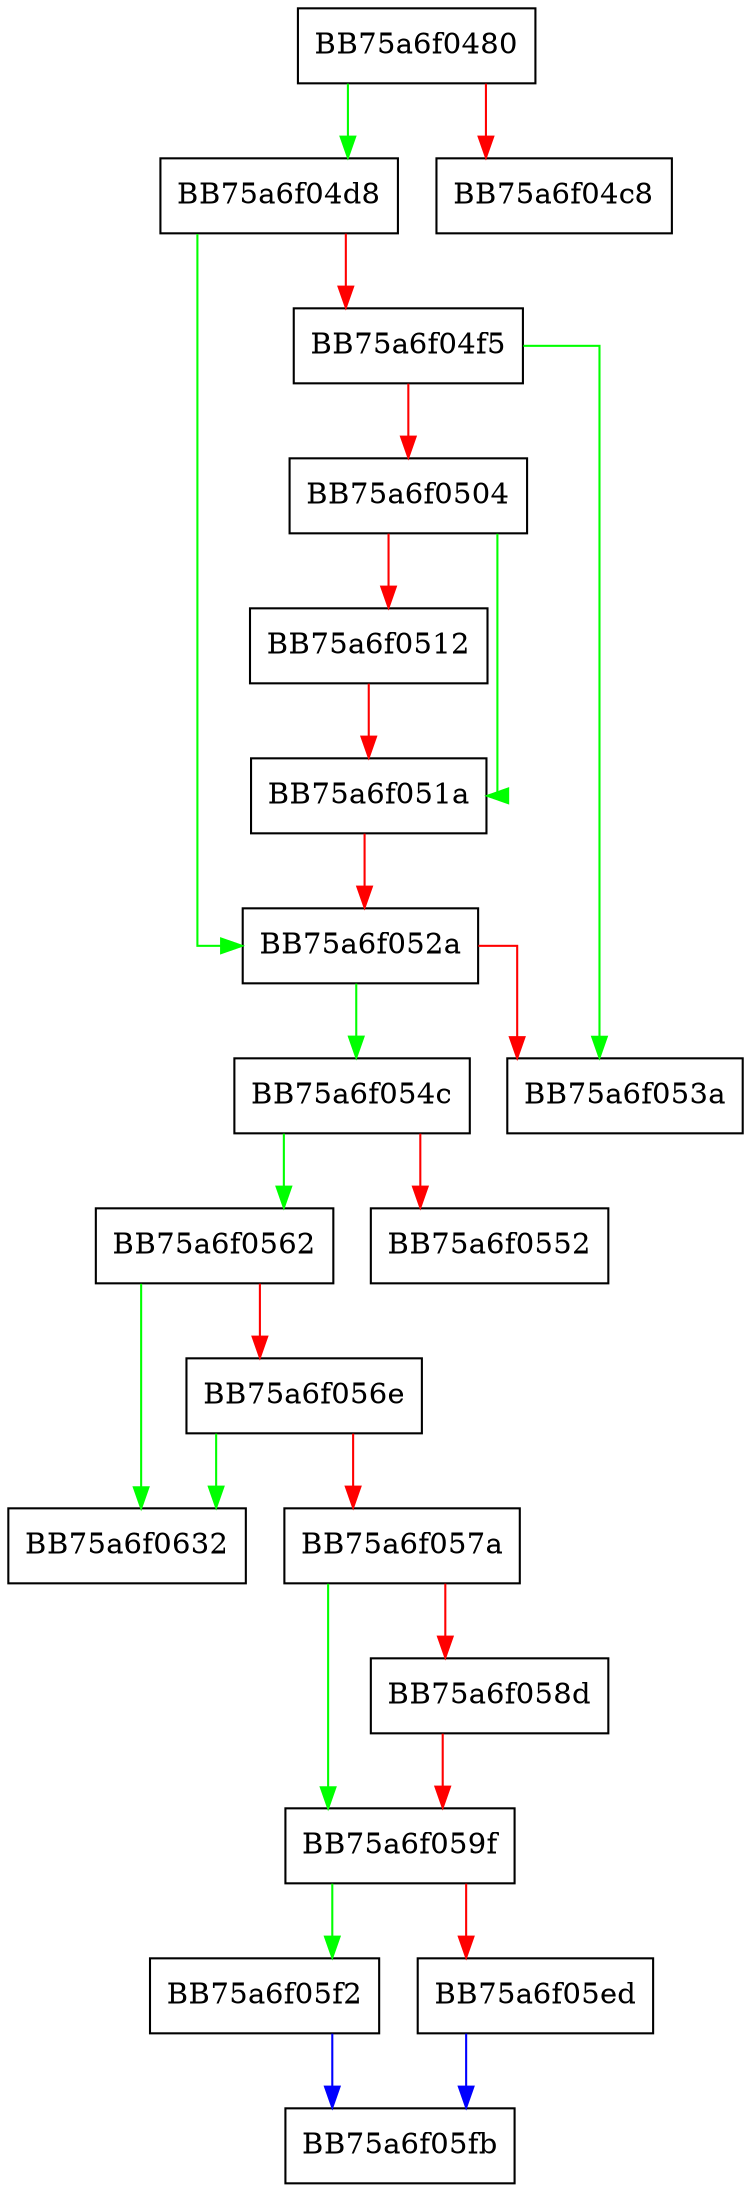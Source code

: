 digraph mp_lua_api_BMSearchFile {
  node [shape="box"];
  graph [splines=ortho];
  BB75a6f0480 -> BB75a6f04d8 [color="green"];
  BB75a6f0480 -> BB75a6f04c8 [color="red"];
  BB75a6f04d8 -> BB75a6f052a [color="green"];
  BB75a6f04d8 -> BB75a6f04f5 [color="red"];
  BB75a6f04f5 -> BB75a6f053a [color="green"];
  BB75a6f04f5 -> BB75a6f0504 [color="red"];
  BB75a6f0504 -> BB75a6f051a [color="green"];
  BB75a6f0504 -> BB75a6f0512 [color="red"];
  BB75a6f0512 -> BB75a6f051a [color="red"];
  BB75a6f051a -> BB75a6f052a [color="red"];
  BB75a6f052a -> BB75a6f054c [color="green"];
  BB75a6f052a -> BB75a6f053a [color="red"];
  BB75a6f054c -> BB75a6f0562 [color="green"];
  BB75a6f054c -> BB75a6f0552 [color="red"];
  BB75a6f0562 -> BB75a6f0632 [color="green"];
  BB75a6f0562 -> BB75a6f056e [color="red"];
  BB75a6f056e -> BB75a6f0632 [color="green"];
  BB75a6f056e -> BB75a6f057a [color="red"];
  BB75a6f057a -> BB75a6f059f [color="green"];
  BB75a6f057a -> BB75a6f058d [color="red"];
  BB75a6f058d -> BB75a6f059f [color="red"];
  BB75a6f059f -> BB75a6f05f2 [color="green"];
  BB75a6f059f -> BB75a6f05ed [color="red"];
  BB75a6f05ed -> BB75a6f05fb [color="blue"];
  BB75a6f05f2 -> BB75a6f05fb [color="blue"];
}